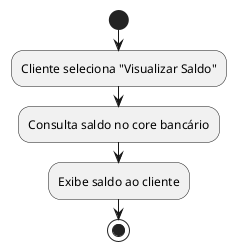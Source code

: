 @startuml case06
start
:Cliente seleciona "Visualizar Saldo";
:Consulta saldo no core bancário;
:Exibe saldo ao cliente;
stop
@enduml